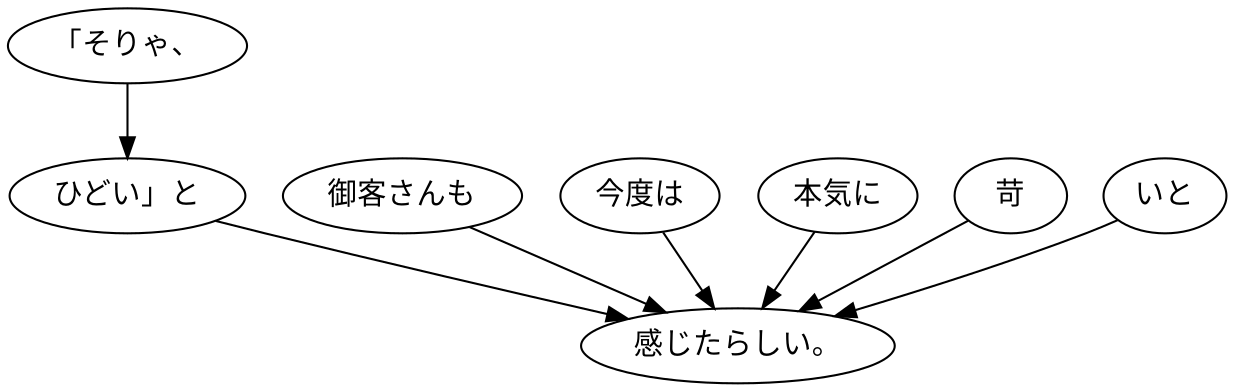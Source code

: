 digraph graph2139 {
	node0 [label="「そりゃ、"];
	node1 [label="ひどい」と"];
	node2 [label="御客さんも"];
	node3 [label="今度は"];
	node4 [label="本気に"];
	node5 [label="苛"];
	node6 [label="いと"];
	node7 [label="感じたらしい。"];
	node0 -> node1;
	node1 -> node7;
	node2 -> node7;
	node3 -> node7;
	node4 -> node7;
	node5 -> node7;
	node6 -> node7;
}
